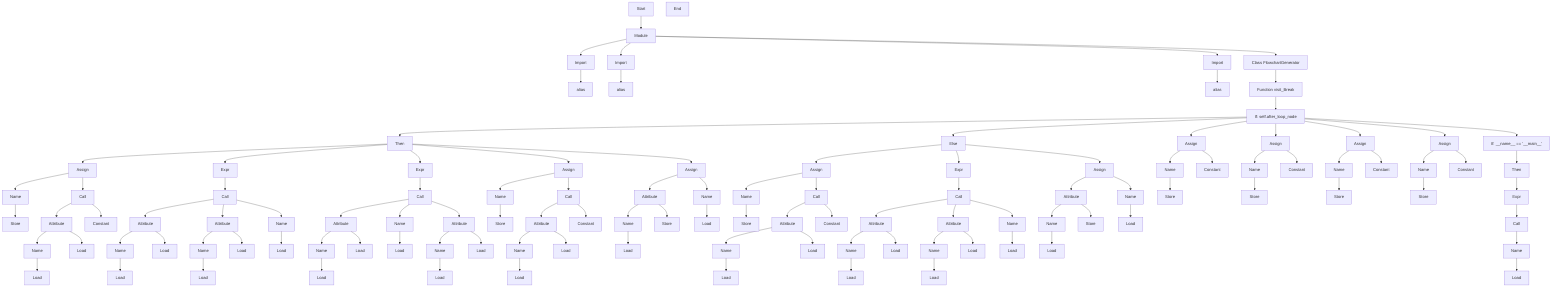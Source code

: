 flowchart TD
Start["Start"]
node1["Module"]
Start --> node1
node2["Import"]
node1 --> node2
node3["alias"]
node2 --> node3
node4["Import"]
node1 --> node4
node5["alias"]
node4 --> node5
node6["Import"]
node1 --> node6
node7["alias"]
node6 --> node7
node8["Class FlowchartGenerator"]
node1 --> node8
node9["Function visit_Break"]
node8 --> node9
node10["If: self.after_loop_node"]
node9 --> node10
node11["Then"]
node10 --> node11
node12["Assign"]
node11 --> node12
node13["Name"]
node12 --> node13
node14["Store"]
node13 --> node14
node15["Call"]
node12 --> node15
node16["Attribute"]
node15 --> node16
node17["Name"]
node16 --> node17
node18["Load"]
node17 --> node18
node19["Load"]
node16 --> node19
node20["Constant"]
node15 --> node20
node21["Expr"]
node11 --> node21
node22["Call"]
node21 --> node22
node23["Attribute"]
node22 --> node23
node24["Name"]
node23 --> node24
node25["Load"]
node24 --> node25
node26["Load"]
node23 --> node26
node27["Attribute"]
node22 --> node27
node28["Name"]
node27 --> node28
node29["Load"]
node28 --> node29
node30["Load"]
node27 --> node30
node31["Name"]
node22 --> node31
node32["Load"]
node31 --> node32
node33["Expr"]
node11 --> node33
node34["Call"]
node33 --> node34
node35["Attribute"]
node34 --> node35
node36["Name"]
node35 --> node36
node37["Load"]
node36 --> node37
node38["Load"]
node35 --> node38
node39["Name"]
node34 --> node39
node40["Load"]
node39 --> node40
node41["Attribute"]
node34 --> node41
node42["Name"]
node41 --> node42
node43["Load"]
node42 --> node43
node44["Load"]
node41 --> node44
node45["Assign"]
node11 --> node45
node46["Name"]
node45 --> node46
node47["Store"]
node46 --> node47
node48["Call"]
node45 --> node48
node49["Attribute"]
node48 --> node49
node50["Name"]
node49 --> node50
node51["Load"]
node50 --> node51
node52["Load"]
node49 --> node52
node53["Constant"]
node48 --> node53
node54["Assign"]
node11 --> node54
node55["Attribute"]
node54 --> node55
node56["Name"]
node55 --> node56
node57["Load"]
node56 --> node57
node58["Store"]
node55 --> node58
node59["Name"]
node54 --> node59
node60["Load"]
node59 --> node60
node61["Else"]
node10 --> node61
node62["Assign"]
node61 --> node62
node63["Name"]
node62 --> node63
node64["Store"]
node63 --> node64
node65["Call"]
node62 --> node65
node66["Attribute"]
node65 --> node66
node67["Name"]
node66 --> node67
node68["Load"]
node67 --> node68
node69["Load"]
node66 --> node69
node70["Constant"]
node65 --> node70
node71["Expr"]
node61 --> node71
node72["Call"]
node71 --> node72
node73["Attribute"]
node72 --> node73
node74["Name"]
node73 --> node74
node75["Load"]
node74 --> node75
node76["Load"]
node73 --> node76
node77["Attribute"]
node72 --> node77
node78["Name"]
node77 --> node78
node79["Load"]
node78 --> node79
node80["Load"]
node77 --> node80
node81["Name"]
node72 --> node81
node82["Load"]
node81 --> node82
node83["Assign"]
node61 --> node83
node84["Attribute"]
node83 --> node84
node85["Name"]
node84 --> node85
node86["Load"]
node85 --> node86
node87["Store"]
node84 --> node87
node88["Name"]
node83 --> node88
node89["Load"]
node88 --> node89
node90["Assign"]
node10 --> node90
node91["Name"]
node90 --> node91
node92["Store"]
node91 --> node92
node93["Constant"]
node90 --> node93
node94["Assign"]
node10 --> node94
node95["Name"]
node94 --> node95
node96["Store"]
node95 --> node96
node97["Constant"]
node94 --> node97
node98["Assign"]
node10 --> node98
node99["Name"]
node98 --> node99
node100["Store"]
node99 --> node100
node101["Constant"]
node98 --> node101
node102["Assign"]
node10 --> node102
node103["Name"]
node102 --> node103
node104["Store"]
node103 --> node104
node105["Constant"]
node102 --> node105
node106["If: __name__ == '__main__'"]
node10 --> node106
node107["Then"]
node106 --> node107
node108["Expr"]
node107 --> node108
node109["Call"]
node108 --> node109
node110["Name"]
node109 --> node110
node111["Load"]
node110 --> node111
End["End"]